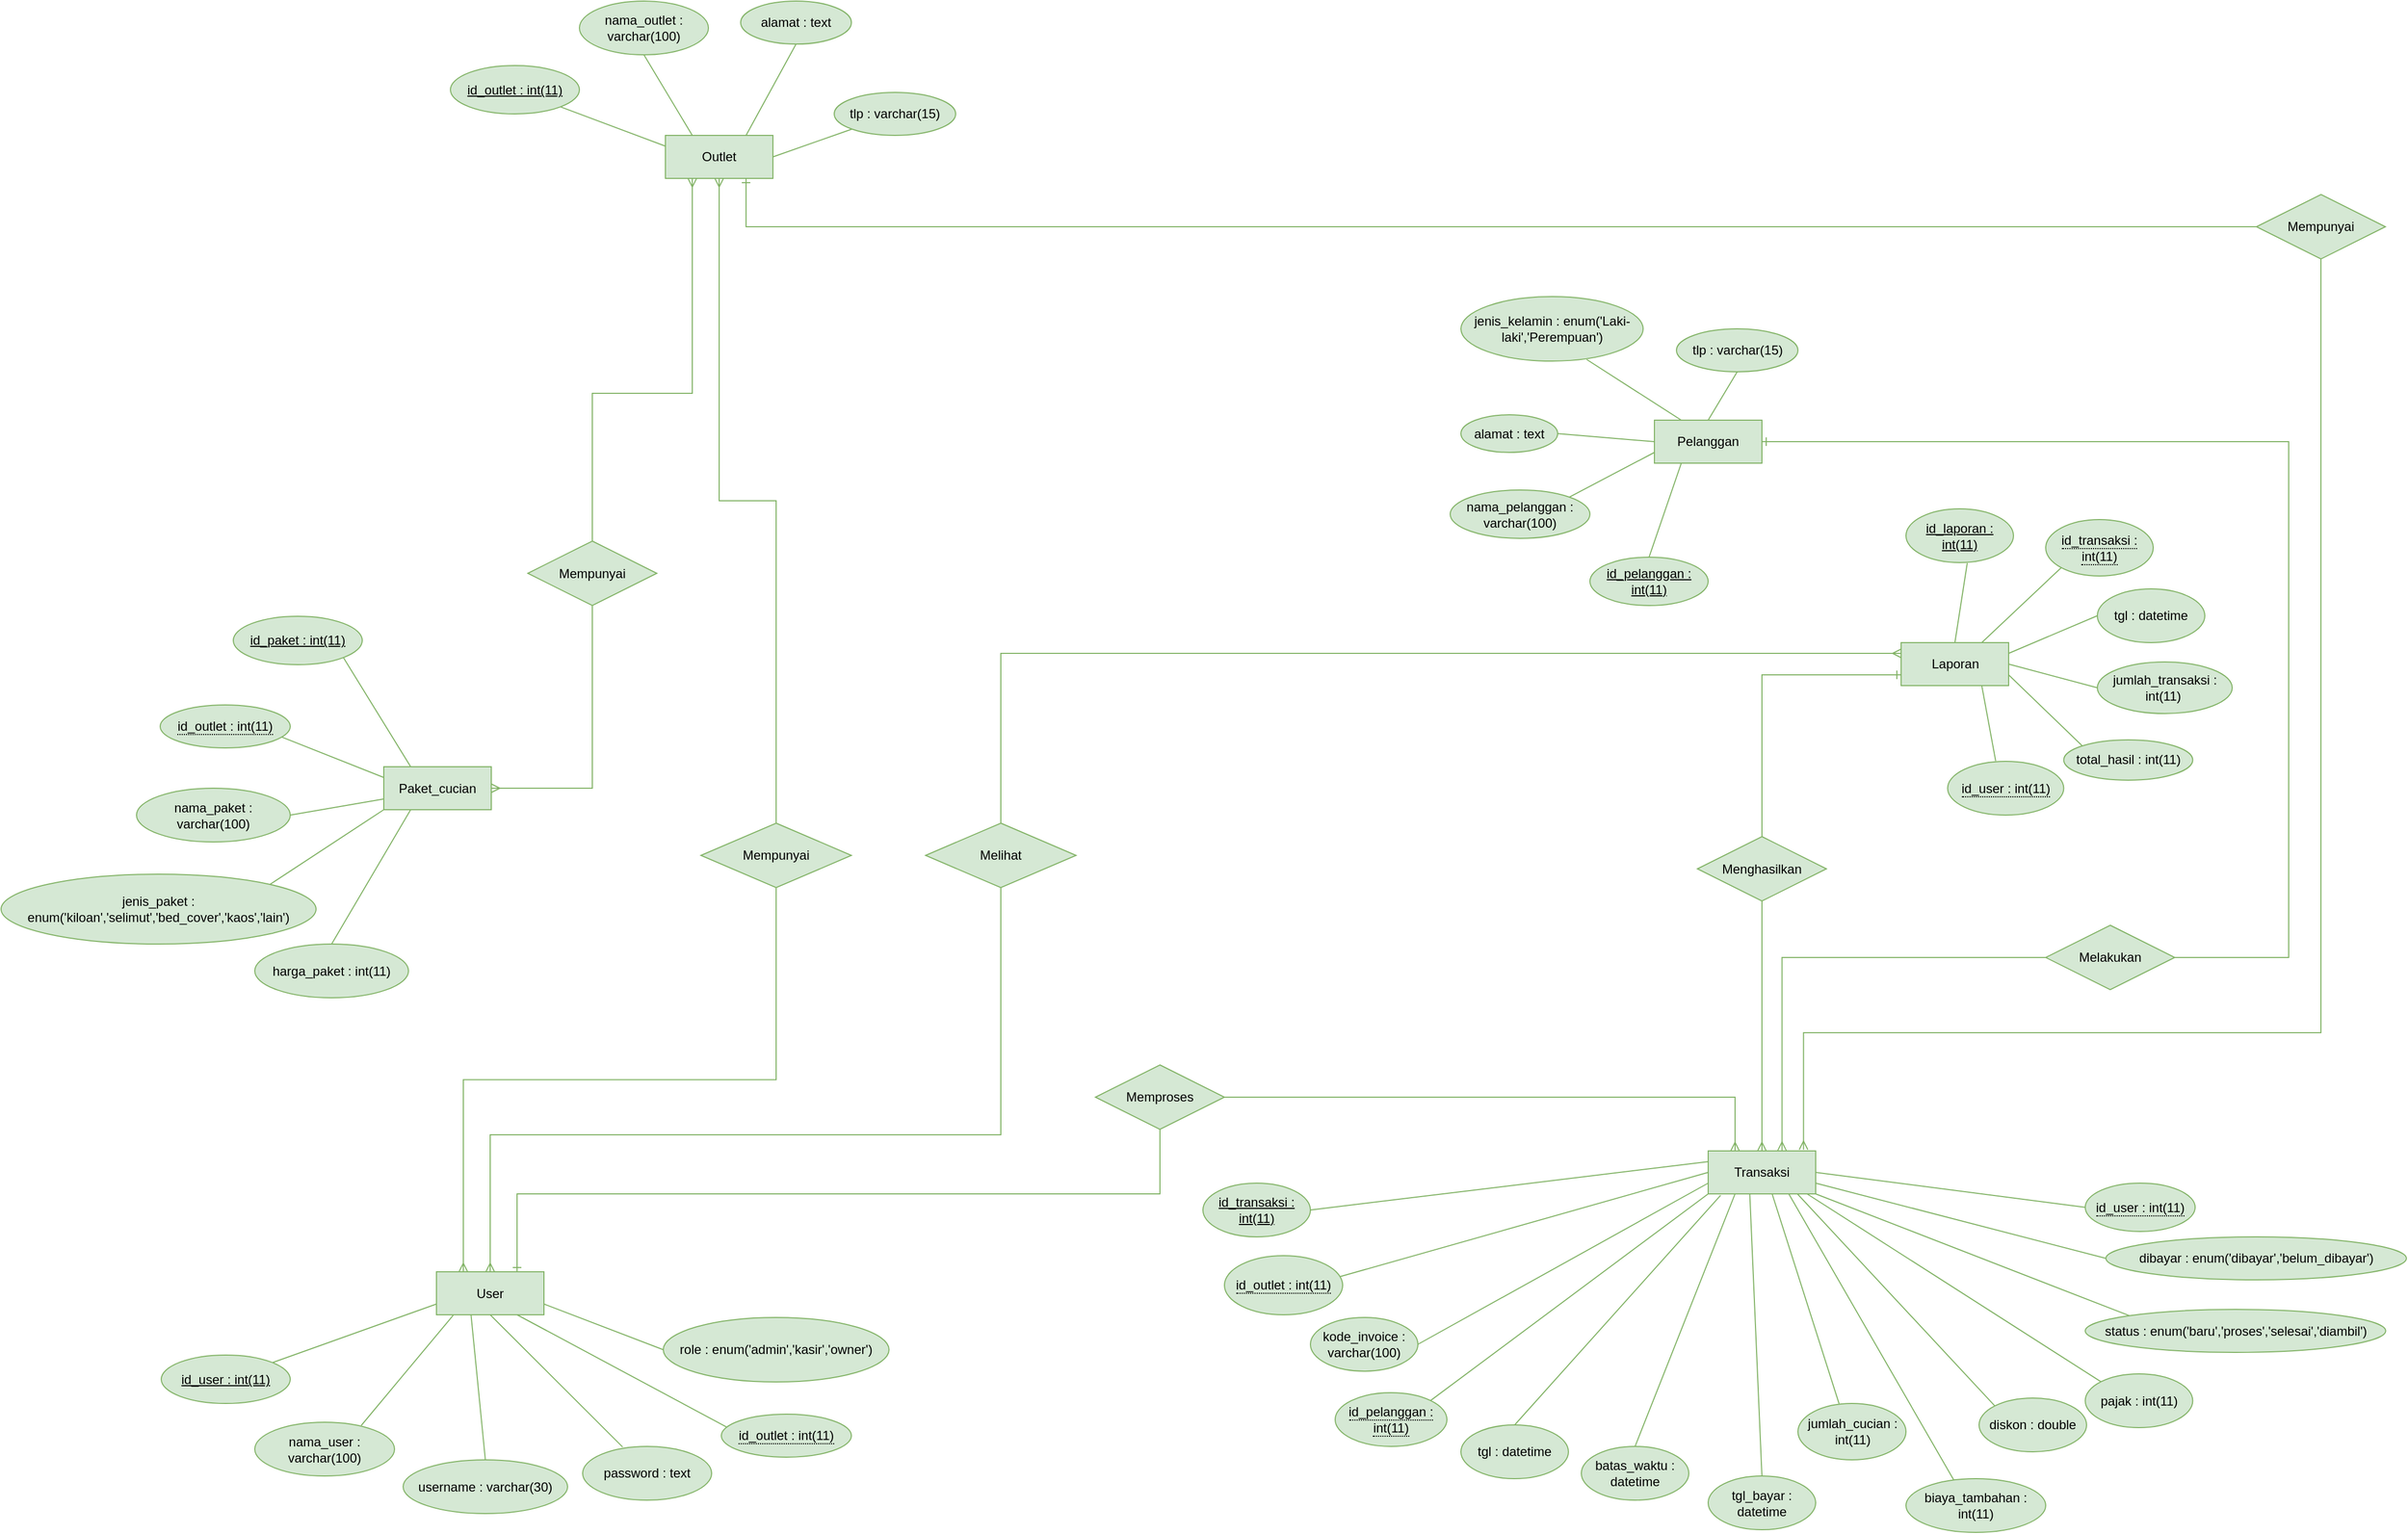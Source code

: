 <mxfile version="13.9.9" type="device"><diagram id="R2lEEEUBdFMjLlhIrx00" name="er-diagram"><mxGraphModel dx="3416" dy="2024" grid="1" gridSize="10" guides="1" tooltips="1" connect="1" arrows="1" fold="1" page="1" pageScale="1" pageWidth="2336" pageHeight="1654" math="0" shadow="0" extFonts="Permanent Marker^https://fonts.googleapis.com/css?family=Permanent+Marker"><root><mxCell id="0"/><mxCell id="1" parent="0"/><mxCell id="7D55XdHr2HFtld5bRNne-2" value="Melihat" style="shape=rhombus;perimeter=rhombusPerimeter;whiteSpace=wrap;html=1;align=center;fillColor=#d5e8d4;strokeColor=#82b366;" parent="1" vertex="1"><mxGeometry x="909" y="880" width="140" height="60" as="geometry"/></mxCell><mxCell id="7D55XdHr2HFtld5bRNne-3" value="User" style="whiteSpace=wrap;html=1;align=center;fillColor=#d5e8d4;strokeColor=#82b366;" parent="1" vertex="1"><mxGeometry x="454" y="1297.5" width="100" height="40" as="geometry"/></mxCell><mxCell id="7D55XdHr2HFtld5bRNne-6" value="Pelanggan" style="whiteSpace=wrap;html=1;align=center;fillColor=#d5e8d4;strokeColor=#82b366;" parent="1" vertex="1"><mxGeometry x="1587" y="505" width="100" height="40" as="geometry"/></mxCell><mxCell id="7D55XdHr2HFtld5bRNne-7" value="Laporan" style="whiteSpace=wrap;html=1;align=center;fillColor=#d5e8d4;strokeColor=#82b366;" parent="1" vertex="1"><mxGeometry x="1816.5" y="712" width="100" height="40" as="geometry"/></mxCell><mxCell id="7D55XdHr2HFtld5bRNne-8" value="Transaksi" style="whiteSpace=wrap;html=1;align=center;fillColor=#d5e8d4;strokeColor=#82b366;" parent="1" vertex="1"><mxGeometry x="1637" y="1185" width="100" height="40" as="geometry"/></mxCell><mxCell id="7D55XdHr2HFtld5bRNne-9" value="Outlet" style="whiteSpace=wrap;html=1;align=center;fillColor=#d5e8d4;strokeColor=#82b366;" parent="1" vertex="1"><mxGeometry x="667" y="240" width="100" height="40" as="geometry"/></mxCell><mxCell id="7D55XdHr2HFtld5bRNne-10" value="Paket_cucian" style="whiteSpace=wrap;html=1;align=center;fillColor=#d5e8d4;strokeColor=#82b366;" parent="1" vertex="1"><mxGeometry x="405" y="827.5" width="100" height="40" as="geometry"/></mxCell><mxCell id="7D55XdHr2HFtld5bRNne-12" value="Menghasilkan" style="shape=rhombus;perimeter=rhombusPerimeter;whiteSpace=wrap;html=1;align=center;fillColor=#d5e8d4;strokeColor=#82b366;" parent="1" vertex="1"><mxGeometry x="1627" y="892.5" width="120" height="60" as="geometry"/></mxCell><mxCell id="iDc4wCJ-JG-0KirNRaTG-2" value="id_user : int(11)" style="ellipse;whiteSpace=wrap;html=1;align=center;fontStyle=4;fillColor=#d5e8d4;strokeColor=#82b366;" parent="1" vertex="1"><mxGeometry x="198" y="1375" width="120" height="45" as="geometry"/></mxCell><mxCell id="iDc4wCJ-JG-0KirNRaTG-3" value="nama_user : varchar(100)" style="ellipse;whiteSpace=wrap;html=1;align=center;fillColor=#d5e8d4;strokeColor=#82b366;" parent="1" vertex="1"><mxGeometry x="285" y="1437.5" width="130" height="50" as="geometry"/></mxCell><mxCell id="iDc4wCJ-JG-0KirNRaTG-4" value="username : varchar(30)" style="ellipse;whiteSpace=wrap;html=1;align=center;fillColor=#d5e8d4;strokeColor=#82b366;" parent="1" vertex="1"><mxGeometry x="423" y="1472.5" width="153" height="50" as="geometry"/></mxCell><mxCell id="iDc4wCJ-JG-0KirNRaTG-5" value="password : text" style="ellipse;whiteSpace=wrap;html=1;align=center;fillColor=#d5e8d4;strokeColor=#82b366;" parent="1" vertex="1"><mxGeometry x="590" y="1460" width="120" height="50" as="geometry"/></mxCell><mxCell id="iDc4wCJ-JG-0KirNRaTG-6" value="role : enum('admin','kasir','owner')" style="ellipse;whiteSpace=wrap;html=1;align=center;fillColor=#d5e8d4;strokeColor=#82b366;" parent="1" vertex="1"><mxGeometry x="665" y="1340" width="210" height="60" as="geometry"/></mxCell><mxCell id="iDc4wCJ-JG-0KirNRaTG-8" value="" style="endArrow=none;html=1;rounded=0;entryX=0;entryY=0.75;entryDx=0;entryDy=0;fillColor=#d5e8d4;strokeColor=#82b366;" parent="1" source="iDc4wCJ-JG-0KirNRaTG-2" target="7D55XdHr2HFtld5bRNne-3" edge="1"><mxGeometry relative="1" as="geometry"><mxPoint x="447" y="1192.5" as="sourcePoint"/><mxPoint x="607" y="1192.5" as="targetPoint"/></mxGeometry></mxCell><mxCell id="iDc4wCJ-JG-0KirNRaTG-9" value="" style="endArrow=none;html=1;rounded=0;entryX=0.156;entryY=1.01;entryDx=0;entryDy=0;exitX=0.762;exitY=0.06;exitDx=0;exitDy=0;entryPerimeter=0;exitPerimeter=0;fillColor=#d5e8d4;strokeColor=#82b366;" parent="1" source="iDc4wCJ-JG-0KirNRaTG-3" target="7D55XdHr2HFtld5bRNne-3" edge="1"><mxGeometry relative="1" as="geometry"><mxPoint x="297.334" y="1426.652" as="sourcePoint"/><mxPoint x="489" y="1347.5" as="targetPoint"/></mxGeometry></mxCell><mxCell id="iDc4wCJ-JG-0KirNRaTG-10" value="" style="endArrow=none;html=1;rounded=0;exitX=0.5;exitY=0;exitDx=0;exitDy=0;entryX=0.322;entryY=1.01;entryDx=0;entryDy=0;entryPerimeter=0;fillColor=#d5e8d4;strokeColor=#82b366;" parent="1" source="iDc4wCJ-JG-0KirNRaTG-4" target="7D55XdHr2HFtld5bRNne-3" edge="1"><mxGeometry relative="1" as="geometry"><mxPoint x="567" y="1432.5" as="sourcePoint"/><mxPoint x="457" y="1392.5" as="targetPoint"/></mxGeometry></mxCell><mxCell id="iDc4wCJ-JG-0KirNRaTG-12" value="" style="endArrow=none;html=1;rounded=0;entryX=0.31;entryY=0.011;entryDx=0;entryDy=0;exitX=0.5;exitY=1;exitDx=0;exitDy=0;entryPerimeter=0;fillColor=#d5e8d4;strokeColor=#82b366;" parent="1" source="7D55XdHr2HFtld5bRNne-3" target="iDc4wCJ-JG-0KirNRaTG-5" edge="1"><mxGeometry relative="1" as="geometry"><mxPoint x="317.334" y="1446.652" as="sourcePoint"/><mxPoint x="509" y="1367.5" as="targetPoint"/></mxGeometry></mxCell><mxCell id="iDc4wCJ-JG-0KirNRaTG-14" value="" style="endArrow=none;html=1;rounded=0;entryX=0;entryY=0.5;entryDx=0;entryDy=0;exitX=1;exitY=0.75;exitDx=0;exitDy=0;fillColor=#d5e8d4;strokeColor=#82b366;" parent="1" source="7D55XdHr2HFtld5bRNne-3" target="iDc4wCJ-JG-0KirNRaTG-6" edge="1"><mxGeometry relative="1" as="geometry"><mxPoint x="327.334" y="1456.652" as="sourcePoint"/><mxPoint x="519" y="1377.5" as="targetPoint"/></mxGeometry></mxCell><mxCell id="iDc4wCJ-JG-0KirNRaTG-15" value="id_paket : int(11)" style="ellipse;whiteSpace=wrap;html=1;align=center;fontStyle=4;fillColor=#d5e8d4;strokeColor=#82b366;" parent="1" vertex="1"><mxGeometry x="265" y="687.5" width="120" height="45" as="geometry"/></mxCell><mxCell id="iDc4wCJ-JG-0KirNRaTG-17" value="nama_paket : varchar(100)" style="ellipse;whiteSpace=wrap;html=1;align=center;fillColor=#d5e8d4;strokeColor=#82b366;" parent="1" vertex="1"><mxGeometry x="175" y="847.5" width="143" height="50" as="geometry"/></mxCell><mxCell id="iDc4wCJ-JG-0KirNRaTG-18" value="jenis_paket : enum('kiloan','selimut','bed_cover','kaos','lain')" style="ellipse;whiteSpace=wrap;html=1;align=center;fillColor=#d5e8d4;strokeColor=#82b366;" parent="1" vertex="1"><mxGeometry x="49" y="927.5" width="293" height="65" as="geometry"/></mxCell><mxCell id="iDc4wCJ-JG-0KirNRaTG-19" value="harga_paket : int(11)" style="ellipse;whiteSpace=wrap;html=1;align=center;fillColor=#d5e8d4;strokeColor=#82b366;" parent="1" vertex="1"><mxGeometry x="285" y="992.5" width="143" height="50" as="geometry"/></mxCell><mxCell id="iDc4wCJ-JG-0KirNRaTG-20" value="" style="endArrow=none;html=1;rounded=0;entryX=1;entryY=1;entryDx=0;entryDy=0;exitX=0.25;exitY=0;exitDx=0;exitDy=0;fillColor=#d5e8d4;strokeColor=#82b366;" parent="1" source="7D55XdHr2HFtld5bRNne-10" target="iDc4wCJ-JG-0KirNRaTG-15" edge="1"><mxGeometry relative="1" as="geometry"><mxPoint x="395" y="847.5" as="sourcePoint"/><mxPoint x="555" y="847.5" as="targetPoint"/></mxGeometry></mxCell><mxCell id="iDc4wCJ-JG-0KirNRaTG-22" value="" style="endArrow=none;html=1;rounded=0;exitX=0.931;exitY=0.742;exitDx=0;exitDy=0;entryX=0;entryY=0.25;entryDx=0;entryDy=0;exitPerimeter=0;fillColor=#d5e8d4;strokeColor=#82b366;" parent="1" source="M74csYyqLWKHyt0RZ04e-2" target="7D55XdHr2HFtld5bRNne-10" edge="1"><mxGeometry relative="1" as="geometry"><mxPoint x="318" y="797.5" as="sourcePoint"/><mxPoint x="555" y="827.5" as="targetPoint"/></mxGeometry></mxCell><mxCell id="iDc4wCJ-JG-0KirNRaTG-23" value="" style="endArrow=none;html=1;rounded=0;exitX=1;exitY=0.5;exitDx=0;exitDy=0;entryX=0;entryY=0.75;entryDx=0;entryDy=0;fillColor=#d5e8d4;strokeColor=#82b366;" parent="1" source="iDc4wCJ-JG-0KirNRaTG-17" target="7D55XdHr2HFtld5bRNne-10" edge="1"><mxGeometry relative="1" as="geometry"><mxPoint x="395" y="827.5" as="sourcePoint"/><mxPoint x="555" y="827.5" as="targetPoint"/></mxGeometry></mxCell><mxCell id="iDc4wCJ-JG-0KirNRaTG-24" value="" style="endArrow=none;html=1;rounded=0;exitX=1;exitY=0;exitDx=0;exitDy=0;entryX=0;entryY=1;entryDx=0;entryDy=0;fillColor=#d5e8d4;strokeColor=#82b366;" parent="1" source="iDc4wCJ-JG-0KirNRaTG-18" target="7D55XdHr2HFtld5bRNne-10" edge="1"><mxGeometry relative="1" as="geometry"><mxPoint x="395" y="827.5" as="sourcePoint"/><mxPoint x="555" y="827.5" as="targetPoint"/></mxGeometry></mxCell><mxCell id="iDc4wCJ-JG-0KirNRaTG-25" value="" style="endArrow=none;html=1;rounded=0;exitX=0.5;exitY=0;exitDx=0;exitDy=0;entryX=0.25;entryY=1;entryDx=0;entryDy=0;fillColor=#d5e8d4;strokeColor=#82b366;" parent="1" source="iDc4wCJ-JG-0KirNRaTG-19" target="7D55XdHr2HFtld5bRNne-10" edge="1"><mxGeometry relative="1" as="geometry"><mxPoint x="395" y="827.5" as="sourcePoint"/><mxPoint x="555" y="827.5" as="targetPoint"/></mxGeometry></mxCell><mxCell id="iDc4wCJ-JG-0KirNRaTG-26" value="id_outlet : int(11)" style="ellipse;whiteSpace=wrap;html=1;align=center;fontStyle=4;fillColor=#d5e8d4;strokeColor=#82b366;" parent="1" vertex="1"><mxGeometry x="467" y="175" width="120" height="45" as="geometry"/></mxCell><mxCell id="iDc4wCJ-JG-0KirNRaTG-27" value="nama_outlet : varchar(100)" style="ellipse;whiteSpace=wrap;html=1;align=center;fillColor=#d5e8d4;strokeColor=#82b366;" parent="1" vertex="1"><mxGeometry x="587" y="115" width="120" height="50" as="geometry"/></mxCell><mxCell id="iDc4wCJ-JG-0KirNRaTG-28" value="alamat : text" style="ellipse;whiteSpace=wrap;html=1;align=center;fillColor=#d5e8d4;strokeColor=#82b366;" parent="1" vertex="1"><mxGeometry x="737" y="115" width="103" height="40" as="geometry"/></mxCell><mxCell id="iDc4wCJ-JG-0KirNRaTG-29" value="tlp : varchar(15)" style="ellipse;whiteSpace=wrap;html=1;align=center;fillColor=#d5e8d4;strokeColor=#82b366;" parent="1" vertex="1"><mxGeometry x="824" y="200" width="113" height="40" as="geometry"/></mxCell><mxCell id="iDc4wCJ-JG-0KirNRaTG-30" value="" style="endArrow=none;html=1;rounded=0;exitX=1;exitY=1;exitDx=0;exitDy=0;entryX=0;entryY=0.25;entryDx=0;entryDy=0;fillColor=#d5e8d4;strokeColor=#82b366;" parent="1" source="iDc4wCJ-JG-0KirNRaTG-26" target="7D55XdHr2HFtld5bRNne-9" edge="1"><mxGeometry relative="1" as="geometry"><mxPoint x="687" y="245" as="sourcePoint"/><mxPoint x="847" y="245" as="targetPoint"/></mxGeometry></mxCell><mxCell id="iDc4wCJ-JG-0KirNRaTG-31" value="" style="endArrow=none;html=1;rounded=0;exitX=0.5;exitY=1;exitDx=0;exitDy=0;entryX=0.25;entryY=0;entryDx=0;entryDy=0;fillColor=#d5e8d4;strokeColor=#82b366;" parent="1" source="iDc4wCJ-JG-0KirNRaTG-27" target="7D55XdHr2HFtld5bRNne-9" edge="1"><mxGeometry relative="1" as="geometry"><mxPoint x="687" y="245" as="sourcePoint"/><mxPoint x="847" y="245" as="targetPoint"/></mxGeometry></mxCell><mxCell id="iDc4wCJ-JG-0KirNRaTG-32" value="" style="endArrow=none;html=1;rounded=0;exitX=0.5;exitY=1;exitDx=0;exitDy=0;entryX=0.75;entryY=0;entryDx=0;entryDy=0;fillColor=#d5e8d4;strokeColor=#82b366;" parent="1" source="iDc4wCJ-JG-0KirNRaTG-28" target="7D55XdHr2HFtld5bRNne-9" edge="1"><mxGeometry relative="1" as="geometry"><mxPoint x="687" y="245" as="sourcePoint"/><mxPoint x="847" y="245" as="targetPoint"/></mxGeometry></mxCell><mxCell id="iDc4wCJ-JG-0KirNRaTG-33" value="" style="endArrow=none;html=1;rounded=0;entryX=0;entryY=1;entryDx=0;entryDy=0;exitX=1;exitY=0.5;exitDx=0;exitDy=0;fillColor=#d5e8d4;strokeColor=#82b366;" parent="1" source="7D55XdHr2HFtld5bRNne-9" target="iDc4wCJ-JG-0KirNRaTG-29" edge="1"><mxGeometry relative="1" as="geometry"><mxPoint x="687" y="245" as="sourcePoint"/><mxPoint x="847" y="245" as="targetPoint"/></mxGeometry></mxCell><mxCell id="iDc4wCJ-JG-0KirNRaTG-34" value="id_pelanggan : int(11)" style="ellipse;whiteSpace=wrap;html=1;align=center;fontStyle=4;fillColor=#d5e8d4;strokeColor=#82b366;" parent="1" vertex="1"><mxGeometry x="1527" y="632.5" width="110" height="45" as="geometry"/></mxCell><mxCell id="iDc4wCJ-JG-0KirNRaTG-35" value="nama_pelanggan : varchar(100)" style="ellipse;whiteSpace=wrap;html=1;align=center;fillColor=#d5e8d4;strokeColor=#82b366;" parent="1" vertex="1"><mxGeometry x="1397" y="570" width="130" height="45" as="geometry"/></mxCell><mxCell id="iDc4wCJ-JG-0KirNRaTG-36" value="alamat : text" style="ellipse;whiteSpace=wrap;html=1;align=center;fillColor=#d5e8d4;strokeColor=#82b366;" parent="1" vertex="1"><mxGeometry x="1407" y="500" width="90" height="35" as="geometry"/></mxCell><mxCell id="iDc4wCJ-JG-0KirNRaTG-37" value="jenis_kelamin : enum('Laki-laki','Perempuan')" style="ellipse;whiteSpace=wrap;html=1;align=center;fillColor=#d5e8d4;strokeColor=#82b366;" parent="1" vertex="1"><mxGeometry x="1407" y="390" width="169.5" height="60" as="geometry"/></mxCell><mxCell id="iDc4wCJ-JG-0KirNRaTG-38" value="tlp : varchar(15)" style="ellipse;whiteSpace=wrap;html=1;align=center;fillColor=#d5e8d4;strokeColor=#82b366;" parent="1" vertex="1"><mxGeometry x="1607.5" y="420" width="113" height="40" as="geometry"/></mxCell><mxCell id="iDc4wCJ-JG-0KirNRaTG-39" value="" style="endArrow=none;html=1;rounded=0;exitX=0.5;exitY=0;exitDx=0;exitDy=0;entryX=0.25;entryY=1;entryDx=0;entryDy=0;fillColor=#d5e8d4;strokeColor=#82b366;" parent="1" source="iDc4wCJ-JG-0KirNRaTG-34" target="7D55XdHr2HFtld5bRNne-6" edge="1"><mxGeometry relative="1" as="geometry"><mxPoint x="1597" y="485" as="sourcePoint"/><mxPoint x="1757" y="485" as="targetPoint"/></mxGeometry></mxCell><mxCell id="iDc4wCJ-JG-0KirNRaTG-40" value="" style="endArrow=none;html=1;rounded=0;exitX=1;exitY=0;exitDx=0;exitDy=0;entryX=0;entryY=0.75;entryDx=0;entryDy=0;fillColor=#d5e8d4;strokeColor=#82b366;" parent="1" source="iDc4wCJ-JG-0KirNRaTG-35" target="7D55XdHr2HFtld5bRNne-6" edge="1"><mxGeometry relative="1" as="geometry"><mxPoint x="1597" y="485" as="sourcePoint"/><mxPoint x="1757" y="485" as="targetPoint"/></mxGeometry></mxCell><mxCell id="iDc4wCJ-JG-0KirNRaTG-42" value="" style="endArrow=none;html=1;rounded=0;exitX=1;exitY=0.5;exitDx=0;exitDy=0;entryX=0;entryY=0.5;entryDx=0;entryDy=0;fillColor=#d5e8d4;strokeColor=#82b366;" parent="1" source="iDc4wCJ-JG-0KirNRaTG-36" target="7D55XdHr2HFtld5bRNne-6" edge="1"><mxGeometry relative="1" as="geometry"><mxPoint x="1597" y="485" as="sourcePoint"/><mxPoint x="1757" y="485" as="targetPoint"/></mxGeometry></mxCell><mxCell id="iDc4wCJ-JG-0KirNRaTG-44" value="" style="endArrow=none;html=1;rounded=0;entryX=0.69;entryY=0.975;entryDx=0;entryDy=0;exitX=0.25;exitY=0;exitDx=0;exitDy=0;entryPerimeter=0;fillColor=#d5e8d4;strokeColor=#82b366;" parent="1" source="7D55XdHr2HFtld5bRNne-6" target="iDc4wCJ-JG-0KirNRaTG-37" edge="1"><mxGeometry relative="1" as="geometry"><mxPoint x="1597" y="485" as="sourcePoint"/><mxPoint x="1757" y="485" as="targetPoint"/></mxGeometry></mxCell><mxCell id="iDc4wCJ-JG-0KirNRaTG-45" value="" style="endArrow=none;html=1;rounded=0;entryX=0.5;entryY=1;entryDx=0;entryDy=0;exitX=0.5;exitY=0;exitDx=0;exitDy=0;fillColor=#d5e8d4;strokeColor=#82b366;" parent="1" source="7D55XdHr2HFtld5bRNne-6" target="iDc4wCJ-JG-0KirNRaTG-38" edge="1"><mxGeometry relative="1" as="geometry"><mxPoint x="1597" y="485" as="sourcePoint"/><mxPoint x="1757" y="485" as="targetPoint"/></mxGeometry></mxCell><mxCell id="iDc4wCJ-JG-0KirNRaTG-46" value="id_laporan : int(11)" style="ellipse;whiteSpace=wrap;html=1;align=center;fontStyle=4;fillColor=#d5e8d4;strokeColor=#82b366;" parent="1" vertex="1"><mxGeometry x="1821" y="587.5" width="100" height="50" as="geometry"/></mxCell><mxCell id="iDc4wCJ-JG-0KirNRaTG-47" value="tgl : datetime" style="ellipse;whiteSpace=wrap;html=1;align=center;fillColor=#d5e8d4;strokeColor=#82b366;" parent="1" vertex="1"><mxGeometry x="1999" y="662" width="100" height="50" as="geometry"/></mxCell><mxCell id="iDc4wCJ-JG-0KirNRaTG-48" value="jumlah_transaksi : int(11)&amp;nbsp;" style="ellipse;whiteSpace=wrap;html=1;align=center;fillColor=#d5e8d4;strokeColor=#82b366;" parent="1" vertex="1"><mxGeometry x="1999" y="730" width="125.5" height="48" as="geometry"/></mxCell><mxCell id="iDc4wCJ-JG-0KirNRaTG-49" value="total_hasil : int(11)" style="ellipse;whiteSpace=wrap;html=1;align=center;fillColor=#d5e8d4;strokeColor=#82b366;" parent="1" vertex="1"><mxGeometry x="1967.75" y="802.5" width="120" height="37.5" as="geometry"/></mxCell><mxCell id="iDc4wCJ-JG-0KirNRaTG-51" value="" style="endArrow=none;html=1;rounded=0;exitX=0.5;exitY=0;exitDx=0;exitDy=0;entryX=0.57;entryY=1.01;entryDx=0;entryDy=0;entryPerimeter=0;fillColor=#d5e8d4;strokeColor=#82b366;" parent="1" source="7D55XdHr2HFtld5bRNne-7" target="iDc4wCJ-JG-0KirNRaTG-46" edge="1"><mxGeometry relative="1" as="geometry"><mxPoint x="2013.5" y="752" as="sourcePoint"/><mxPoint x="2173.5" y="752" as="targetPoint"/></mxGeometry></mxCell><mxCell id="iDc4wCJ-JG-0KirNRaTG-52" value="" style="endArrow=none;html=1;rounded=0;exitX=1;exitY=0.25;exitDx=0;exitDy=0;entryX=0;entryY=0.5;entryDx=0;entryDy=0;fillColor=#d5e8d4;strokeColor=#82b366;" parent="1" source="7D55XdHr2HFtld5bRNne-7" target="iDc4wCJ-JG-0KirNRaTG-47" edge="1"><mxGeometry relative="1" as="geometry"><mxPoint x="2013.5" y="752" as="sourcePoint"/><mxPoint x="2173.5" y="752" as="targetPoint"/></mxGeometry></mxCell><mxCell id="iDc4wCJ-JG-0KirNRaTG-53" value="" style="endArrow=none;html=1;rounded=0;exitX=1;exitY=0.5;exitDx=0;exitDy=0;entryX=0;entryY=0.5;entryDx=0;entryDy=0;fillColor=#d5e8d4;strokeColor=#82b366;" parent="1" source="7D55XdHr2HFtld5bRNne-7" target="iDc4wCJ-JG-0KirNRaTG-48" edge="1"><mxGeometry relative="1" as="geometry"><mxPoint x="2013.5" y="752" as="sourcePoint"/><mxPoint x="2173.5" y="752" as="targetPoint"/></mxGeometry></mxCell><mxCell id="iDc4wCJ-JG-0KirNRaTG-54" value="" style="endArrow=none;html=1;rounded=0;exitX=1;exitY=0.75;exitDx=0;exitDy=0;entryX=0;entryY=0;entryDx=0;entryDy=0;fillColor=#d5e8d4;strokeColor=#82b366;" parent="1" source="7D55XdHr2HFtld5bRNne-7" target="iDc4wCJ-JG-0KirNRaTG-49" edge="1"><mxGeometry relative="1" as="geometry"><mxPoint x="2013.5" y="752" as="sourcePoint"/><mxPoint x="2173.5" y="752" as="targetPoint"/></mxGeometry></mxCell><mxCell id="iDc4wCJ-JG-0KirNRaTG-56" value="id_transaksi : int(11)" style="ellipse;whiteSpace=wrap;html=1;align=center;fontStyle=4;fillColor=#d5e8d4;strokeColor=#82b366;" parent="1" vertex="1"><mxGeometry x="1167" y="1215" width="100" height="50" as="geometry"/></mxCell><mxCell id="iDc4wCJ-JG-0KirNRaTG-58" value="kode_invoice : varchar(100)" style="ellipse;whiteSpace=wrap;html=1;align=center;fillColor=#d5e8d4;strokeColor=#82b366;" parent="1" vertex="1"><mxGeometry x="1267" y="1340" width="100" height="50" as="geometry"/></mxCell><mxCell id="iDc4wCJ-JG-0KirNRaTG-60" value="tgl : datetime" style="ellipse;whiteSpace=wrap;html=1;align=center;fillColor=#d5e8d4;strokeColor=#82b366;" parent="1" vertex="1"><mxGeometry x="1407" y="1440" width="100" height="50" as="geometry"/></mxCell><mxCell id="iDc4wCJ-JG-0KirNRaTG-61" value="batas_waktu : datetime" style="ellipse;whiteSpace=wrap;html=1;align=center;fillColor=#d5e8d4;strokeColor=#82b366;" parent="1" vertex="1"><mxGeometry x="1519" y="1460" width="100" height="50" as="geometry"/></mxCell><mxCell id="iDc4wCJ-JG-0KirNRaTG-62" value="tgl_bayar : datetime" style="ellipse;whiteSpace=wrap;html=1;align=center;fillColor=#d5e8d4;strokeColor=#82b366;" parent="1" vertex="1"><mxGeometry x="1637" y="1487.5" width="100" height="50" as="geometry"/></mxCell><mxCell id="iDc4wCJ-JG-0KirNRaTG-63" value="biaya_tambahan : int(11)" style="ellipse;whiteSpace=wrap;html=1;align=center;fillColor=#d5e8d4;strokeColor=#82b366;" parent="1" vertex="1"><mxGeometry x="1821" y="1490" width="130" height="50" as="geometry"/></mxCell><mxCell id="iDc4wCJ-JG-0KirNRaTG-64" value="diskon : double" style="ellipse;whiteSpace=wrap;html=1;align=center;fillColor=#d5e8d4;strokeColor=#82b366;" parent="1" vertex="1"><mxGeometry x="1889" y="1415" width="100" height="50" as="geometry"/></mxCell><mxCell id="iDc4wCJ-JG-0KirNRaTG-65" value="pajak : int(11)" style="ellipse;whiteSpace=wrap;html=1;align=center;fillColor=#d5e8d4;strokeColor=#82b366;" parent="1" vertex="1"><mxGeometry x="1987.75" y="1392.5" width="100" height="50" as="geometry"/></mxCell><mxCell id="iDc4wCJ-JG-0KirNRaTG-66" value="status : enum('baru','proses','selesai','diambil')" style="ellipse;whiteSpace=wrap;html=1;align=center;fillColor=#d5e8d4;strokeColor=#82b366;" parent="1" vertex="1"><mxGeometry x="1987.75" y="1332.5" width="279.5" height="40" as="geometry"/></mxCell><mxCell id="iDc4wCJ-JG-0KirNRaTG-67" value="dibayar : enum('dibayar','belum_dibayar')" style="ellipse;whiteSpace=wrap;html=1;align=center;fillColor=#d5e8d4;strokeColor=#82b366;" parent="1" vertex="1"><mxGeometry x="2007" y="1265" width="279.5" height="40" as="geometry"/></mxCell><mxCell id="iDc4wCJ-JG-0KirNRaTG-69" value="" style="endArrow=none;html=1;rounded=0;entryX=0;entryY=0.25;entryDx=0;entryDy=0;exitX=1;exitY=0.5;exitDx=0;exitDy=0;fillColor=#d5e8d4;strokeColor=#82b366;" parent="1" source="iDc4wCJ-JG-0KirNRaTG-56" target="7D55XdHr2HFtld5bRNne-8" edge="1"><mxGeometry relative="1" as="geometry"><mxPoint x="1577" y="1315" as="sourcePoint"/><mxPoint x="1737" y="1315" as="targetPoint"/></mxGeometry></mxCell><mxCell id="iDc4wCJ-JG-0KirNRaTG-70" value="" style="endArrow=none;html=1;rounded=0;entryX=0;entryY=0.5;entryDx=0;entryDy=0;exitX=0.977;exitY=0.355;exitDx=0;exitDy=0;exitPerimeter=0;fillColor=#d5e8d4;strokeColor=#82b366;" parent="1" source="M74csYyqLWKHyt0RZ04e-3" target="7D55XdHr2HFtld5bRNne-8" edge="1"><mxGeometry relative="1" as="geometry"><mxPoint x="1307.0" y="1300.0" as="sourcePoint"/><mxPoint x="1737" y="1315" as="targetPoint"/></mxGeometry></mxCell><mxCell id="iDc4wCJ-JG-0KirNRaTG-71" value="" style="endArrow=none;html=1;rounded=0;entryX=0;entryY=0.75;entryDx=0;entryDy=0;exitX=1;exitY=0.5;exitDx=0;exitDy=0;fillColor=#d5e8d4;strokeColor=#82b366;" parent="1" source="iDc4wCJ-JG-0KirNRaTG-58" target="7D55XdHr2HFtld5bRNne-8" edge="1"><mxGeometry relative="1" as="geometry"><mxPoint x="1577" y="1315" as="sourcePoint"/><mxPoint x="1737" y="1315" as="targetPoint"/></mxGeometry></mxCell><mxCell id="iDc4wCJ-JG-0KirNRaTG-72" value="" style="endArrow=none;html=1;rounded=0;entryX=0;entryY=1;entryDx=0;entryDy=0;exitX=1;exitY=0;exitDx=0;exitDy=0;fillColor=#d5e8d4;strokeColor=#82b366;" parent="1" source="M74csYyqLWKHyt0RZ04e-4" target="7D55XdHr2HFtld5bRNne-8" edge="1"><mxGeometry relative="1" as="geometry"><mxPoint x="1407.0" y="1435.0" as="sourcePoint"/><mxPoint x="1737" y="1315" as="targetPoint"/><Array as="points"/></mxGeometry></mxCell><mxCell id="iDc4wCJ-JG-0KirNRaTG-73" value="" style="endArrow=none;html=1;rounded=0;entryX=0.116;entryY=1.032;entryDx=0;entryDy=0;exitX=0.5;exitY=0;exitDx=0;exitDy=0;entryPerimeter=0;fillColor=#d5e8d4;strokeColor=#82b366;" parent="1" source="iDc4wCJ-JG-0KirNRaTG-60" target="7D55XdHr2HFtld5bRNne-8" edge="1"><mxGeometry relative="1" as="geometry"><mxPoint x="1577" y="1315" as="sourcePoint"/><mxPoint x="1737" y="1315" as="targetPoint"/></mxGeometry></mxCell><mxCell id="iDc4wCJ-JG-0KirNRaTG-74" value="" style="endArrow=none;html=1;rounded=0;entryX=0.25;entryY=1;entryDx=0;entryDy=0;exitX=0.5;exitY=0;exitDx=0;exitDy=0;fillColor=#d5e8d4;strokeColor=#82b366;" parent="1" source="iDc4wCJ-JG-0KirNRaTG-61" target="7D55XdHr2HFtld5bRNne-8" edge="1"><mxGeometry relative="1" as="geometry"><mxPoint x="1577" y="1315" as="sourcePoint"/><mxPoint x="1737" y="1315" as="targetPoint"/></mxGeometry></mxCell><mxCell id="iDc4wCJ-JG-0KirNRaTG-75" value="" style="endArrow=none;html=1;rounded=0;entryX=0.387;entryY=0.996;entryDx=0;entryDy=0;exitX=0.5;exitY=0;exitDx=0;exitDy=0;entryPerimeter=0;fillColor=#d5e8d4;strokeColor=#82b366;" parent="1" source="iDc4wCJ-JG-0KirNRaTG-62" target="7D55XdHr2HFtld5bRNne-8" edge="1"><mxGeometry relative="1" as="geometry"><mxPoint x="1577" y="1315" as="sourcePoint"/><mxPoint x="1737" y="1315" as="targetPoint"/></mxGeometry></mxCell><mxCell id="iDc4wCJ-JG-0KirNRaTG-76" value="" style="endArrow=none;html=1;rounded=0;entryX=0.342;entryY=0.026;entryDx=0;entryDy=0;exitX=0.75;exitY=1;exitDx=0;exitDy=0;entryPerimeter=0;fillColor=#d5e8d4;strokeColor=#82b366;" parent="1" source="7D55XdHr2HFtld5bRNne-8" target="iDc4wCJ-JG-0KirNRaTG-63" edge="1"><mxGeometry relative="1" as="geometry"><mxPoint x="1577" y="1315" as="sourcePoint"/><mxPoint x="1737" y="1315" as="targetPoint"/></mxGeometry></mxCell><mxCell id="iDc4wCJ-JG-0KirNRaTG-77" value="" style="endArrow=none;html=1;rounded=0;entryX=0;entryY=0;entryDx=0;entryDy=0;exitX=0.83;exitY=1;exitDx=0;exitDy=0;exitPerimeter=0;fillColor=#d5e8d4;strokeColor=#82b366;" parent="1" source="7D55XdHr2HFtld5bRNne-8" target="iDc4wCJ-JG-0KirNRaTG-64" edge="1"><mxGeometry relative="1" as="geometry"><mxPoint x="1577" y="1315" as="sourcePoint"/><mxPoint x="1737" y="1315" as="targetPoint"/></mxGeometry></mxCell><mxCell id="iDc4wCJ-JG-0KirNRaTG-78" value="" style="endArrow=none;html=1;rounded=0;entryX=0.92;entryY=1;entryDx=0;entryDy=0;exitX=0;exitY=0;exitDx=0;exitDy=0;entryPerimeter=0;fillColor=#d5e8d4;strokeColor=#82b366;" parent="1" source="iDc4wCJ-JG-0KirNRaTG-65" target="7D55XdHr2HFtld5bRNne-8" edge="1"><mxGeometry relative="1" as="geometry"><mxPoint x="1577" y="1315" as="sourcePoint"/><mxPoint x="1737" y="1315" as="targetPoint"/></mxGeometry></mxCell><mxCell id="iDc4wCJ-JG-0KirNRaTG-79" value="" style="endArrow=none;html=1;rounded=0;entryX=1;entryY=1;entryDx=0;entryDy=0;exitX=0;exitY=0;exitDx=0;exitDy=0;fillColor=#d5e8d4;strokeColor=#82b366;" parent="1" source="iDc4wCJ-JG-0KirNRaTG-66" target="7D55XdHr2HFtld5bRNne-8" edge="1"><mxGeometry relative="1" as="geometry"><mxPoint x="1577" y="1315" as="sourcePoint"/><mxPoint x="1737" y="1315" as="targetPoint"/></mxGeometry></mxCell><mxCell id="iDc4wCJ-JG-0KirNRaTG-80" value="" style="endArrow=none;html=1;rounded=0;entryX=1;entryY=0.75;entryDx=0;entryDy=0;exitX=0;exitY=0.5;exitDx=0;exitDy=0;fillColor=#d5e8d4;strokeColor=#82b366;" parent="1" source="iDc4wCJ-JG-0KirNRaTG-67" target="7D55XdHr2HFtld5bRNne-8" edge="1"><mxGeometry relative="1" as="geometry"><mxPoint x="1577" y="1315" as="sourcePoint"/><mxPoint x="1737" y="1315" as="targetPoint"/></mxGeometry></mxCell><mxCell id="iDc4wCJ-JG-0KirNRaTG-81" value="" style="endArrow=none;html=1;rounded=0;entryX=0;entryY=0.5;entryDx=0;entryDy=0;exitX=1;exitY=0.5;exitDx=0;exitDy=0;fillColor=#d5e8d4;strokeColor=#82b366;" parent="1" source="7D55XdHr2HFtld5bRNne-8" target="M74csYyqLWKHyt0RZ04e-5" edge="1"><mxGeometry relative="1" as="geometry"><mxPoint x="1577" y="1315" as="sourcePoint"/><mxPoint x="1974" y="1225.0" as="targetPoint"/></mxGeometry></mxCell><mxCell id="iDc4wCJ-JG-0KirNRaTG-82" value="" style="edgeStyle=orthogonalEdgeStyle;fontSize=12;html=1;endArrow=ERone;endFill=1;rounded=0;entryX=0;entryY=0.75;entryDx=0;entryDy=0;exitX=0.5;exitY=0;exitDx=0;exitDy=0;fillColor=#d5e8d4;strokeColor=#82b366;" parent="1" source="7D55XdHr2HFtld5bRNne-12" target="7D55XdHr2HFtld5bRNne-7" edge="1"><mxGeometry width="100" height="100" relative="1" as="geometry"><mxPoint x="1497" y="1005" as="sourcePoint"/><mxPoint x="1597" y="905" as="targetPoint"/><Array as="points"><mxPoint x="1687" y="742"/></Array></mxGeometry></mxCell><mxCell id="iDc4wCJ-JG-0KirNRaTG-83" value="" style="edgeStyle=orthogonalEdgeStyle;fontSize=12;html=1;endArrow=ERmany;rounded=0;exitX=0.5;exitY=1;exitDx=0;exitDy=0;entryX=0.5;entryY=0;entryDx=0;entryDy=0;fillColor=#d5e8d4;strokeColor=#82b366;" parent="1" source="7D55XdHr2HFtld5bRNne-12" target="7D55XdHr2HFtld5bRNne-8" edge="1"><mxGeometry width="100" height="100" relative="1" as="geometry"><mxPoint x="1497" y="1005" as="sourcePoint"/><mxPoint x="1657" y="1185" as="targetPoint"/><Array as="points"><mxPoint x="1687" y="1045"/><mxPoint x="1687" y="1045"/></Array></mxGeometry></mxCell><mxCell id="iDc4wCJ-JG-0KirNRaTG-84" value="" style="edgeStyle=orthogonalEdgeStyle;fontSize=12;html=1;endArrow=ERmany;rounded=0;exitX=0.5;exitY=0;exitDx=0;exitDy=0;entryX=0;entryY=0.25;entryDx=0;entryDy=0;fillColor=#d5e8d4;strokeColor=#82b366;" parent="1" source="7D55XdHr2HFtld5bRNne-2" target="7D55XdHr2HFtld5bRNne-7" edge="1"><mxGeometry width="100" height="100" relative="1" as="geometry"><mxPoint x="1327" y="955" as="sourcePoint"/><mxPoint x="1567" y="705" as="targetPoint"/></mxGeometry></mxCell><mxCell id="iDc4wCJ-JG-0KirNRaTG-85" value="" style="edgeStyle=elbowEdgeStyle;fontSize=12;html=1;endArrow=ERmany;rounded=0;exitX=0.5;exitY=1;exitDx=0;exitDy=0;elbow=vertical;entryX=0.5;entryY=0;entryDx=0;entryDy=0;fillColor=#d5e8d4;strokeColor=#82b366;" parent="1" source="7D55XdHr2HFtld5bRNne-2" target="7D55XdHr2HFtld5bRNne-3" edge="1"><mxGeometry width="100" height="100" relative="1" as="geometry"><mxPoint x="857" y="1145" as="sourcePoint"/><mxPoint x="507" y="1285" as="targetPoint"/><Array as="points"><mxPoint x="799" y="1170"/><mxPoint x="807" y="1185"/><mxPoint x="817" y="1195"/><mxPoint x="697" y="1215"/></Array></mxGeometry></mxCell><mxCell id="iDc4wCJ-JG-0KirNRaTG-86" value="Melakukan" style="shape=rhombus;perimeter=rhombusPerimeter;whiteSpace=wrap;html=1;align=center;fillColor=#d5e8d4;strokeColor=#82b366;" parent="1" vertex="1"><mxGeometry x="1951" y="975" width="120" height="60" as="geometry"/></mxCell><mxCell id="iDc4wCJ-JG-0KirNRaTG-87" value="" style="edgeStyle=orthogonalEdgeStyle;fontSize=12;html=1;endArrow=ERmany;rounded=0;exitX=0;exitY=0.5;exitDx=0;exitDy=0;entryX=0.687;entryY=-0.008;entryDx=0;entryDy=0;entryPerimeter=0;fillColor=#d5e8d4;strokeColor=#82b366;" parent="1" source="iDc4wCJ-JG-0KirNRaTG-86" target="7D55XdHr2HFtld5bRNne-8" edge="1"><mxGeometry width="100" height="100" relative="1" as="geometry"><mxPoint x="1517" y="805" as="sourcePoint"/><mxPoint x="1617" y="705" as="targetPoint"/></mxGeometry></mxCell><mxCell id="iDc4wCJ-JG-0KirNRaTG-88" value="" style="edgeStyle=elbowEdgeStyle;fontSize=12;html=1;endArrow=ERone;endFill=1;rounded=0;exitX=1;exitY=0.5;exitDx=0;exitDy=0;entryX=1;entryY=0.5;entryDx=0;entryDy=0;fillColor=#d5e8d4;strokeColor=#82b366;" parent="1" source="iDc4wCJ-JG-0KirNRaTG-86" target="7D55XdHr2HFtld5bRNne-6" edge="1"><mxGeometry width="100" height="100" relative="1" as="geometry"><mxPoint x="1517" y="805" as="sourcePoint"/><mxPoint x="1617" y="705" as="targetPoint"/><Array as="points"><mxPoint x="2177" y="735"/></Array></mxGeometry></mxCell><mxCell id="iDc4wCJ-JG-0KirNRaTG-92" value="Mempunyai" style="shape=rhombus;perimeter=rhombusPerimeter;whiteSpace=wrap;html=1;align=center;fillColor=#d5e8d4;strokeColor=#82b366;" parent="1" vertex="1"><mxGeometry x="700" y="880" width="140" height="60" as="geometry"/></mxCell><mxCell id="iDc4wCJ-JG-0KirNRaTG-93" value="" style="edgeStyle=elbowEdgeStyle;fontSize=12;html=1;endArrow=ERmany;rounded=0;elbow=vertical;exitX=0.5;exitY=0;exitDx=0;exitDy=0;entryX=0.5;entryY=1;entryDx=0;entryDy=0;fillColor=#d5e8d4;strokeColor=#82b366;" parent="1" source="iDc4wCJ-JG-0KirNRaTG-92" target="7D55XdHr2HFtld5bRNne-9" edge="1"><mxGeometry width="100" height="100" relative="1" as="geometry"><mxPoint x="737" y="845" as="sourcePoint"/><mxPoint x="837" y="745" as="targetPoint"/></mxGeometry></mxCell><mxCell id="iDc4wCJ-JG-0KirNRaTG-95" value="Mempunyai" style="shape=rhombus;perimeter=rhombusPerimeter;whiteSpace=wrap;html=1;align=center;fillColor=#d5e8d4;strokeColor=#82b366;" parent="1" vertex="1"><mxGeometry x="539" y="617.5" width="120" height="60" as="geometry"/></mxCell><mxCell id="iDc4wCJ-JG-0KirNRaTG-96" value="" style="edgeStyle=orthogonalEdgeStyle;fontSize=12;html=1;endArrow=ERmany;rounded=0;exitX=0.5;exitY=1;exitDx=0;exitDy=0;entryX=1;entryY=0.5;entryDx=0;entryDy=0;fillColor=#d5e8d4;strokeColor=#82b366;" parent="1" source="iDc4wCJ-JG-0KirNRaTG-95" target="7D55XdHr2HFtld5bRNne-10" edge="1"><mxGeometry width="100" height="100" relative="1" as="geometry"><mxPoint x="937" y="585" as="sourcePoint"/><mxPoint x="677" y="645" as="targetPoint"/></mxGeometry></mxCell><mxCell id="iDc4wCJ-JG-0KirNRaTG-97" value="" style="edgeStyle=elbowEdgeStyle;fontSize=12;html=1;endArrow=ERmany;rounded=0;elbow=vertical;exitX=0.5;exitY=0;exitDx=0;exitDy=0;entryX=0.25;entryY=1;entryDx=0;entryDy=0;fillColor=#d5e8d4;strokeColor=#82b366;" parent="1" source="iDc4wCJ-JG-0KirNRaTG-95" target="7D55XdHr2HFtld5bRNne-9" edge="1"><mxGeometry width="100" height="100" relative="1" as="geometry"><mxPoint x="937" y="585" as="sourcePoint"/><mxPoint x="1037" y="485" as="targetPoint"/><Array as="points"><mxPoint x="639" y="480"/></Array></mxGeometry></mxCell><mxCell id="iDc4wCJ-JG-0KirNRaTG-98" value="Mempunyai" style="shape=rhombus;perimeter=rhombusPerimeter;whiteSpace=wrap;html=1;align=center;fillColor=#d5e8d4;strokeColor=#82b366;" parent="1" vertex="1"><mxGeometry x="2147" y="295" width="120" height="60" as="geometry"/></mxCell><mxCell id="iDc4wCJ-JG-0KirNRaTG-99" value="" style="edgeStyle=orthogonalEdgeStyle;fontSize=12;html=1;endArrow=ERone;endFill=1;rounded=0;entryX=0.75;entryY=1;entryDx=0;entryDy=0;exitX=0;exitY=0.5;exitDx=0;exitDy=0;fillColor=#d5e8d4;strokeColor=#82b366;" parent="1" source="iDc4wCJ-JG-0KirNRaTG-98" target="7D55XdHr2HFtld5bRNne-9" edge="1"><mxGeometry width="100" height="100" relative="1" as="geometry"><mxPoint x="1517" y="775" as="sourcePoint"/><mxPoint x="1617" y="675" as="targetPoint"/></mxGeometry></mxCell><mxCell id="iDc4wCJ-JG-0KirNRaTG-100" value="" style="edgeStyle=elbowEdgeStyle;fontSize=12;html=1;endArrow=ERmany;rounded=0;elbow=vertical;entryX=0.887;entryY=-0.029;entryDx=0;entryDy=0;exitX=0.5;exitY=1;exitDx=0;exitDy=0;entryPerimeter=0;fillColor=#d5e8d4;strokeColor=#82b366;" parent="1" source="iDc4wCJ-JG-0KirNRaTG-98" target="7D55XdHr2HFtld5bRNne-8" edge="1"><mxGeometry width="100" height="100" relative="1" as="geometry"><mxPoint x="1677" y="765" as="sourcePoint"/><mxPoint x="1777" y="665" as="targetPoint"/><Array as="points"><mxPoint x="2057" y="1075"/></Array></mxGeometry></mxCell><mxCell id="iDc4wCJ-JG-0KirNRaTG-101" value="Memproses" style="shape=rhombus;perimeter=rhombusPerimeter;whiteSpace=wrap;html=1;align=center;fillColor=#d5e8d4;strokeColor=#82b366;" parent="1" vertex="1"><mxGeometry x="1067" y="1105" width="120" height="60" as="geometry"/></mxCell><mxCell id="iDc4wCJ-JG-0KirNRaTG-102" value="" style="edgeStyle=orthogonalEdgeStyle;fontSize=12;html=1;endArrow=ERmany;rounded=0;exitX=1;exitY=0.5;exitDx=0;exitDy=0;entryX=0.25;entryY=0;entryDx=0;entryDy=0;fillColor=#d5e8d4;strokeColor=#82b366;" parent="1" source="iDc4wCJ-JG-0KirNRaTG-101" target="7D55XdHr2HFtld5bRNne-8" edge="1"><mxGeometry width="100" height="100" relative="1" as="geometry"><mxPoint x="1247" y="1225" as="sourcePoint"/><mxPoint x="1347" y="1125" as="targetPoint"/></mxGeometry></mxCell><mxCell id="iDc4wCJ-JG-0KirNRaTG-103" value="" style="edgeStyle=elbowEdgeStyle;fontSize=12;html=1;endArrow=ERone;endFill=1;rounded=0;entryX=0.75;entryY=0;entryDx=0;entryDy=0;elbow=vertical;exitX=0.5;exitY=1;exitDx=0;exitDy=0;fillColor=#d5e8d4;strokeColor=#82b366;" parent="1" source="iDc4wCJ-JG-0KirNRaTG-101" target="7D55XdHr2HFtld5bRNne-3" edge="1"><mxGeometry width="100" height="100" relative="1" as="geometry"><mxPoint x="1107" y="1225" as="sourcePoint"/><mxPoint x="957" y="1125" as="targetPoint"/><Array as="points"><mxPoint x="767" y="1225"/><mxPoint x="867" y="1215"/></Array></mxGeometry></mxCell><mxCell id="iDc4wCJ-JG-0KirNRaTG-104" value="jumlah_cucian : int(11)" style="ellipse;whiteSpace=wrap;html=1;align=center;fillColor=#d5e8d4;strokeColor=#82b366;" parent="1" vertex="1"><mxGeometry x="1720.5" y="1420" width="100.5" height="52.5" as="geometry"/></mxCell><mxCell id="iDc4wCJ-JG-0KirNRaTG-105" value="" style="endArrow=none;html=1;rounded=0;entryX=0.381;entryY=0.006;entryDx=0;entryDy=0;entryPerimeter=0;exitX=0.595;exitY=1;exitDx=0;exitDy=0;exitPerimeter=0;fillColor=#d5e8d4;strokeColor=#82b366;" parent="1" source="7D55XdHr2HFtld5bRNne-8" target="iDc4wCJ-JG-0KirNRaTG-104" edge="1"><mxGeometry relative="1" as="geometry"><mxPoint x="1529" y="1270" as="sourcePoint"/><mxPoint x="1689" y="1270" as="targetPoint"/></mxGeometry></mxCell><mxCell id="M74csYyqLWKHyt0RZ04e-1" value="" style="edgeStyle=orthogonalEdgeStyle;fontSize=12;html=1;endArrow=ERmany;rounded=0;entryX=0.25;entryY=0;entryDx=0;entryDy=0;exitX=0.5;exitY=1;exitDx=0;exitDy=0;fillColor=#d5e8d4;strokeColor=#82b366;" edge="1" parent="1" source="iDc4wCJ-JG-0KirNRaTG-92" target="7D55XdHr2HFtld5bRNne-3"><mxGeometry width="100" height="100" relative="1" as="geometry"><mxPoint x="779" y="1230" as="sourcePoint"/><mxPoint x="879" y="1130" as="targetPoint"/></mxGeometry></mxCell><mxCell id="M74csYyqLWKHyt0RZ04e-2" value="&lt;span style=&quot;border-bottom: 1px dotted&quot;&gt;id_outlet : int(11)&lt;/span&gt;" style="ellipse;whiteSpace=wrap;html=1;align=center;fillColor=#d5e8d4;strokeColor=#82b366;" vertex="1" parent="1"><mxGeometry x="197" y="770" width="121" height="40" as="geometry"/></mxCell><mxCell id="M74csYyqLWKHyt0RZ04e-3" value="&lt;span style=&quot;border-bottom: 1px dotted&quot;&gt;id_outlet : int(11)&lt;/span&gt;" style="ellipse;whiteSpace=wrap;html=1;align=center;fillColor=#d5e8d4;strokeColor=#82b366;" vertex="1" parent="1"><mxGeometry x="1187" y="1282.5" width="110" height="55" as="geometry"/></mxCell><mxCell id="M74csYyqLWKHyt0RZ04e-4" value="&lt;span style=&quot;border-bottom: 1px dotted&quot;&gt;id_pelanggan : int(11)&lt;/span&gt;" style="ellipse;whiteSpace=wrap;html=1;align=center;fillColor=#d5e8d4;strokeColor=#82b366;" vertex="1" parent="1"><mxGeometry x="1290" y="1410" width="104" height="50" as="geometry"/></mxCell><mxCell id="M74csYyqLWKHyt0RZ04e-5" value="&lt;span style=&quot;border-bottom: 1px dotted&quot;&gt;id_user : int(11)&lt;/span&gt;" style="ellipse;whiteSpace=wrap;html=1;align=center;fillColor=#d5e8d4;strokeColor=#82b366;" vertex="1" parent="1"><mxGeometry x="1987.75" y="1215" width="102.25" height="45" as="geometry"/></mxCell><mxCell id="M74csYyqLWKHyt0RZ04e-6" style="edgeStyle=orthogonalEdgeStyle;rounded=0;orthogonalLoop=1;jettySize=auto;html=1;exitX=0.5;exitY=1;exitDx=0;exitDy=0;fillColor=#d5e8d4;strokeColor=#82b366;" edge="1" parent="1" source="iDc4wCJ-JG-0KirNRaTG-4" target="iDc4wCJ-JG-0KirNRaTG-4"><mxGeometry relative="1" as="geometry"/></mxCell><mxCell id="M74csYyqLWKHyt0RZ04e-7" value="&lt;span style=&quot;border-bottom: 1px dotted&quot;&gt;id_outlet : int(11)&lt;/span&gt;" style="ellipse;whiteSpace=wrap;html=1;align=center;fillColor=#d5e8d4;strokeColor=#82b366;" vertex="1" parent="1"><mxGeometry x="719" y="1430" width="121" height="40" as="geometry"/></mxCell><mxCell id="M74csYyqLWKHyt0RZ04e-8" value="" style="endArrow=none;html=1;rounded=0;entryX=0.042;entryY=0.301;entryDx=0;entryDy=0;entryPerimeter=0;exitX=0.75;exitY=1;exitDx=0;exitDy=0;fillColor=#d5e8d4;strokeColor=#82b366;" edge="1" parent="1" source="7D55XdHr2HFtld5bRNne-3" target="M74csYyqLWKHyt0RZ04e-7"><mxGeometry relative="1" as="geometry"><mxPoint x="460" y="1340" as="sourcePoint"/><mxPoint x="620" y="1340" as="targetPoint"/></mxGeometry></mxCell><mxCell id="M74csYyqLWKHyt0RZ04e-9" value="&lt;span style=&quot;border-bottom: 1px dotted&quot;&gt;id_user : int(11)&lt;/span&gt;" style="ellipse;whiteSpace=wrap;html=1;align=center;fillColor=#d5e8d4;strokeColor=#82b366;" vertex="1" parent="1"><mxGeometry x="1859.75" y="822.5" width="108" height="50" as="geometry"/></mxCell><mxCell id="M74csYyqLWKHyt0RZ04e-10" value="&lt;span style=&quot;border-bottom: 1px dotted&quot;&gt;id_transaksi : int(11)&lt;/span&gt;" style="ellipse;whiteSpace=wrap;html=1;align=center;fillColor=#d5e8d4;strokeColor=#82b366;" vertex="1" parent="1"><mxGeometry x="1951" y="597.5" width="100" height="52.5" as="geometry"/></mxCell><mxCell id="M74csYyqLWKHyt0RZ04e-11" value="" style="endArrow=none;html=1;rounded=0;entryX=0;entryY=1;entryDx=0;entryDy=0;exitX=0.75;exitY=0;exitDx=0;exitDy=0;fillColor=#d5e8d4;strokeColor=#82b366;" edge="1" parent="1" source="7D55XdHr2HFtld5bRNne-7" target="M74csYyqLWKHyt0RZ04e-10"><mxGeometry relative="1" as="geometry"><mxPoint x="1720" y="760" as="sourcePoint"/><mxPoint x="1880" y="760" as="targetPoint"/></mxGeometry></mxCell><mxCell id="M74csYyqLWKHyt0RZ04e-12" value="" style="endArrow=none;html=1;rounded=0;entryX=0.414;entryY=-0.006;entryDx=0;entryDy=0;entryPerimeter=0;exitX=0.75;exitY=1;exitDx=0;exitDy=0;fillColor=#d5e8d4;strokeColor=#82b366;" edge="1" parent="1" source="7D55XdHr2HFtld5bRNne-7" target="M74csYyqLWKHyt0RZ04e-9"><mxGeometry relative="1" as="geometry"><mxPoint x="1720" y="760" as="sourcePoint"/><mxPoint x="1880" y="760" as="targetPoint"/></mxGeometry></mxCell></root></mxGraphModel></diagram></mxfile>
